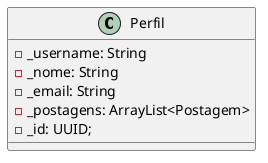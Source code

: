 @startuml Rubi
class Perfil {
    -_username: String
    -_nome: String
    -_email: String
    -_postagens: ArrayList<Postagem>
    -_id: UUID;
}
@enduml